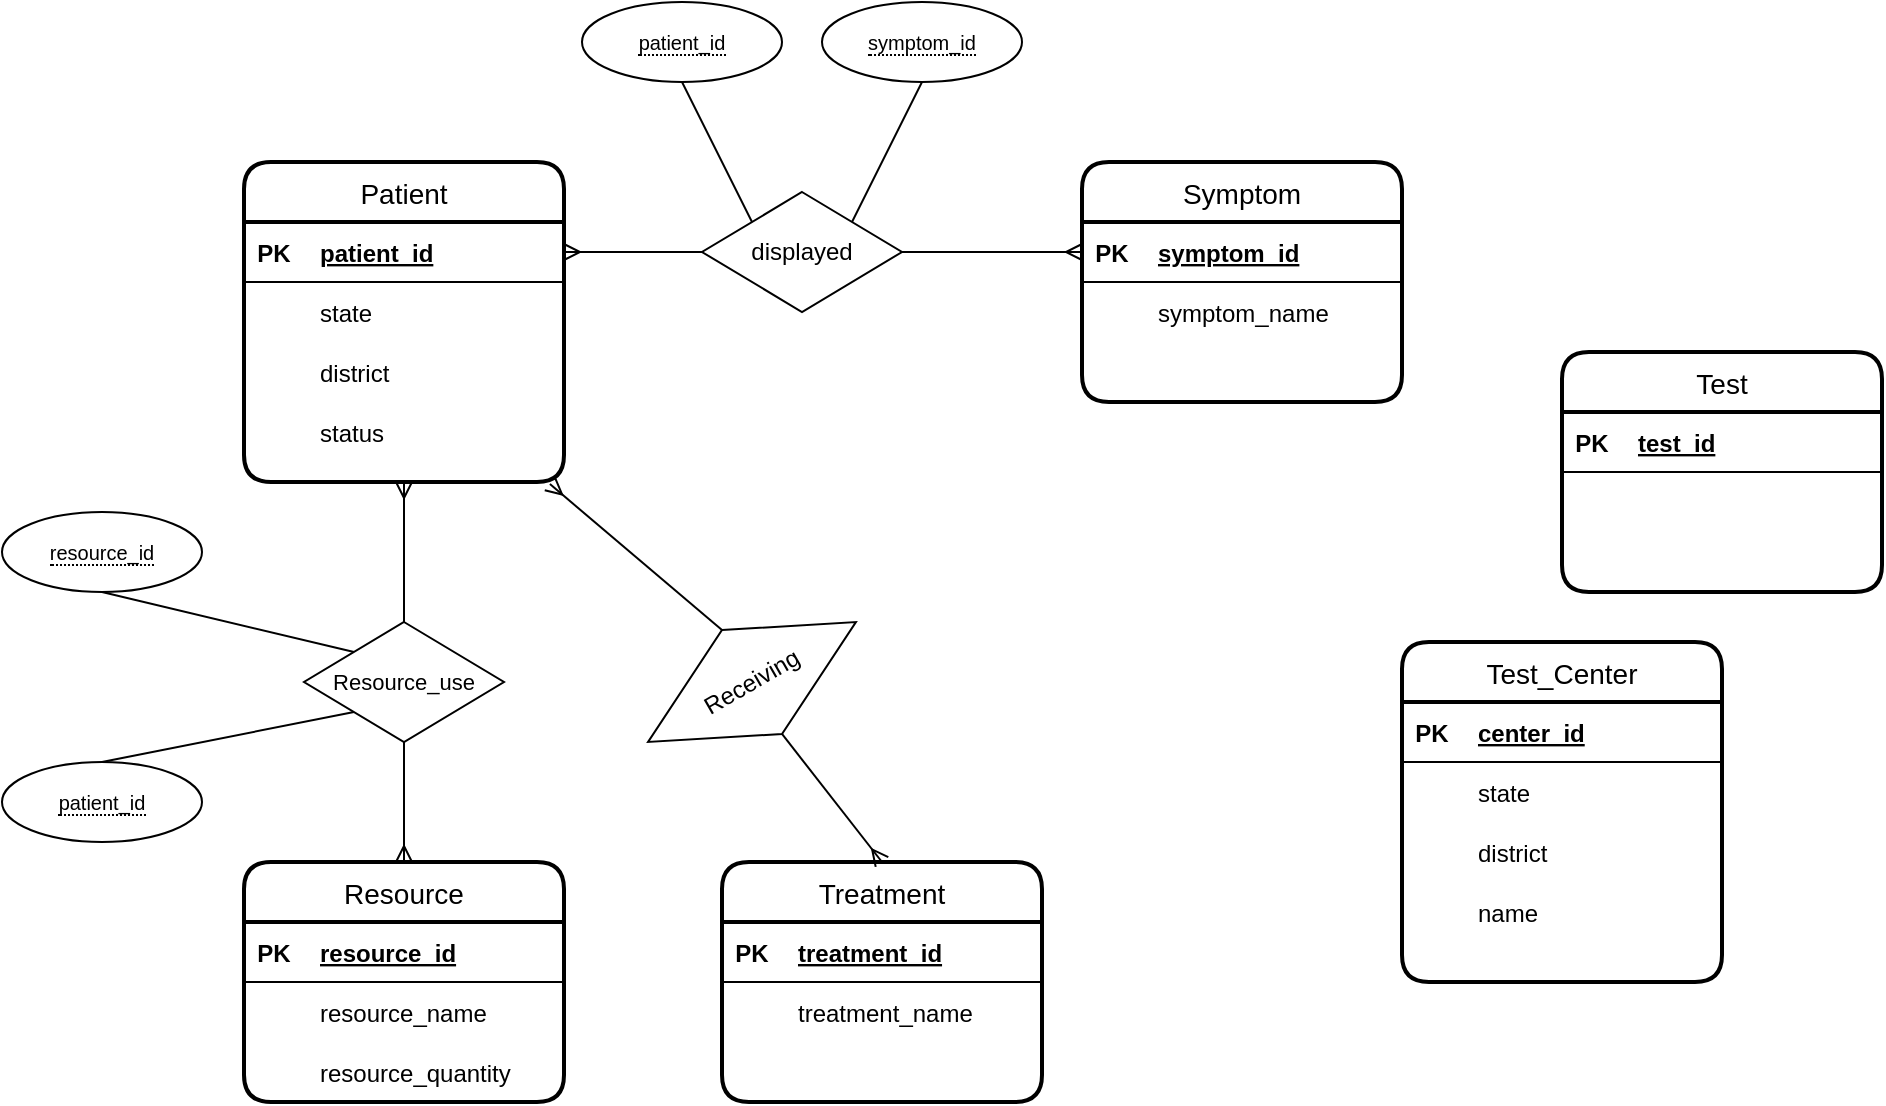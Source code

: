 <mxfile version="20.5.1" type="github">
  <diagram name="Page-1" id="e56a1550-8fbb-45ad-956c-1786394a9013">
    <mxGraphModel dx="1348" dy="793" grid="1" gridSize="10" guides="1" tooltips="1" connect="1" arrows="1" fold="1" page="1" pageScale="1" pageWidth="1100" pageHeight="850" background="none" math="0" shadow="0">
      <root>
        <mxCell id="0" />
        <mxCell id="1" parent="0" />
        <mxCell id="FpNZG0VmVVz_sjIysyUu-1" value="Patient" style="swimlane;childLayout=stackLayout;horizontal=1;startSize=30;horizontalStack=0;rounded=1;fontSize=14;fontStyle=0;strokeWidth=2;resizeParent=0;resizeLast=1;shadow=0;dashed=0;align=center;" vertex="1" parent="1">
          <mxGeometry x="171" y="230" width="160" height="160" as="geometry" />
        </mxCell>
        <mxCell id="FpNZG0VmVVz_sjIysyUu-4" value="" style="shape=table;startSize=0;container=1;collapsible=1;childLayout=tableLayout;fixedRows=1;rowLines=0;fontStyle=0;align=center;resizeLast=1;strokeColor=none;fillColor=none;collapsible=0;" vertex="1" parent="FpNZG0VmVVz_sjIysyUu-1">
          <mxGeometry y="30" width="160" height="130" as="geometry" />
        </mxCell>
        <mxCell id="FpNZG0VmVVz_sjIysyUu-5" value="" style="shape=tableRow;horizontal=0;startSize=0;swimlaneHead=0;swimlaneBody=0;fillColor=none;collapsible=0;dropTarget=0;points=[[0,0.5],[1,0.5]];portConstraint=eastwest;top=0;left=0;right=0;bottom=1;" vertex="1" parent="FpNZG0VmVVz_sjIysyUu-4">
          <mxGeometry width="160" height="30" as="geometry" />
        </mxCell>
        <mxCell id="FpNZG0VmVVz_sjIysyUu-6" value="PK" style="shape=partialRectangle;connectable=0;fillColor=none;top=0;left=0;bottom=0;right=0;fontStyle=1;overflow=hidden;" vertex="1" parent="FpNZG0VmVVz_sjIysyUu-5">
          <mxGeometry width="30" height="30" as="geometry">
            <mxRectangle width="30" height="30" as="alternateBounds" />
          </mxGeometry>
        </mxCell>
        <mxCell id="FpNZG0VmVVz_sjIysyUu-7" value="patient_id" style="shape=partialRectangle;connectable=0;fillColor=none;top=0;left=0;bottom=0;right=0;align=left;spacingLeft=6;fontStyle=5;overflow=hidden;" vertex="1" parent="FpNZG0VmVVz_sjIysyUu-5">
          <mxGeometry x="30" width="130" height="30" as="geometry">
            <mxRectangle width="130" height="30" as="alternateBounds" />
          </mxGeometry>
        </mxCell>
        <mxCell id="FpNZG0VmVVz_sjIysyUu-8" value="" style="shape=table;startSize=0;container=1;collapsible=1;childLayout=tableLayout;fixedRows=1;rowLines=0;fontStyle=0;align=center;resizeLast=1;strokeColor=none;fillColor=none;collapsible=0;" vertex="1" parent="1">
          <mxGeometry x="171" y="290" width="180" height="30" as="geometry" />
        </mxCell>
        <mxCell id="FpNZG0VmVVz_sjIysyUu-9" value="" style="shape=tableRow;horizontal=0;startSize=0;swimlaneHead=0;swimlaneBody=0;fillColor=none;collapsible=0;dropTarget=0;points=[[0,0.5],[1,0.5]];portConstraint=eastwest;top=0;left=0;right=0;bottom=0;" vertex="1" parent="FpNZG0VmVVz_sjIysyUu-8">
          <mxGeometry width="180" height="30" as="geometry" />
        </mxCell>
        <mxCell id="FpNZG0VmVVz_sjIysyUu-10" value="" style="shape=partialRectangle;connectable=0;fillColor=none;top=0;left=0;bottom=0;right=0;editable=1;overflow=hidden;" vertex="1" parent="FpNZG0VmVVz_sjIysyUu-9">
          <mxGeometry width="30" height="30" as="geometry">
            <mxRectangle width="30" height="30" as="alternateBounds" />
          </mxGeometry>
        </mxCell>
        <mxCell id="FpNZG0VmVVz_sjIysyUu-11" value="state" style="shape=partialRectangle;connectable=0;fillColor=none;top=0;left=0;bottom=0;right=0;align=left;spacingLeft=6;overflow=hidden;" vertex="1" parent="FpNZG0VmVVz_sjIysyUu-9">
          <mxGeometry x="30" width="150" height="30" as="geometry">
            <mxRectangle width="150" height="30" as="alternateBounds" />
          </mxGeometry>
        </mxCell>
        <mxCell id="FpNZG0VmVVz_sjIysyUu-12" value="" style="shape=table;startSize=0;container=1;collapsible=1;childLayout=tableLayout;fixedRows=1;rowLines=0;fontStyle=0;align=center;resizeLast=1;strokeColor=none;fillColor=none;collapsible=0;" vertex="1" parent="1">
          <mxGeometry x="171" y="320" width="180" height="60" as="geometry" />
        </mxCell>
        <mxCell id="FpNZG0VmVVz_sjIysyUu-13" value="" style="shape=tableRow;horizontal=0;startSize=0;swimlaneHead=0;swimlaneBody=0;fillColor=none;collapsible=0;dropTarget=0;points=[[0,0.5],[1,0.5]];portConstraint=eastwest;top=0;left=0;right=0;bottom=0;" vertex="1" parent="FpNZG0VmVVz_sjIysyUu-12">
          <mxGeometry width="180" height="30" as="geometry" />
        </mxCell>
        <mxCell id="FpNZG0VmVVz_sjIysyUu-14" value="" style="shape=partialRectangle;connectable=0;fillColor=none;top=0;left=0;bottom=0;right=0;editable=1;overflow=hidden;" vertex="1" parent="FpNZG0VmVVz_sjIysyUu-13">
          <mxGeometry width="30" height="30" as="geometry">
            <mxRectangle width="30" height="30" as="alternateBounds" />
          </mxGeometry>
        </mxCell>
        <mxCell id="FpNZG0VmVVz_sjIysyUu-15" value="district" style="shape=partialRectangle;connectable=0;fillColor=none;top=0;left=0;bottom=0;right=0;align=left;spacingLeft=6;overflow=hidden;" vertex="1" parent="FpNZG0VmVVz_sjIysyUu-13">
          <mxGeometry x="30" width="150" height="30" as="geometry">
            <mxRectangle width="150" height="30" as="alternateBounds" />
          </mxGeometry>
        </mxCell>
        <mxCell id="FpNZG0VmVVz_sjIysyUu-17" value="" style="shape=tableRow;horizontal=0;startSize=0;swimlaneHead=0;swimlaneBody=0;fillColor=none;collapsible=0;dropTarget=0;points=[[0,0.5],[1,0.5]];portConstraint=eastwest;top=0;left=0;right=0;bottom=0;" vertex="1" parent="FpNZG0VmVVz_sjIysyUu-12">
          <mxGeometry y="30" width="180" height="30" as="geometry" />
        </mxCell>
        <mxCell id="FpNZG0VmVVz_sjIysyUu-18" value="" style="shape=partialRectangle;connectable=0;fillColor=none;top=0;left=0;bottom=0;right=0;editable=1;overflow=hidden;" vertex="1" parent="FpNZG0VmVVz_sjIysyUu-17">
          <mxGeometry width="30" height="30" as="geometry">
            <mxRectangle width="30" height="30" as="alternateBounds" />
          </mxGeometry>
        </mxCell>
        <mxCell id="FpNZG0VmVVz_sjIysyUu-19" value="status" style="shape=partialRectangle;connectable=0;fillColor=none;top=0;left=0;bottom=0;right=0;align=left;spacingLeft=6;overflow=hidden;" vertex="1" parent="FpNZG0VmVVz_sjIysyUu-17">
          <mxGeometry x="30" width="150" height="30" as="geometry">
            <mxRectangle width="150" height="30" as="alternateBounds" />
          </mxGeometry>
        </mxCell>
        <mxCell id="FpNZG0VmVVz_sjIysyUu-20" value="Symptom" style="swimlane;childLayout=stackLayout;horizontal=1;startSize=30;horizontalStack=0;rounded=1;fontSize=14;fontStyle=0;strokeWidth=2;resizeParent=0;resizeLast=1;shadow=0;dashed=0;align=center;" vertex="1" parent="1">
          <mxGeometry x="590" y="230" width="160" height="120" as="geometry" />
        </mxCell>
        <mxCell id="FpNZG0VmVVz_sjIysyUu-22" value="" style="shape=table;startSize=0;container=1;collapsible=1;childLayout=tableLayout;fixedRows=1;rowLines=0;fontStyle=0;align=center;resizeLast=1;strokeColor=none;fillColor=none;collapsible=0;" vertex="1" parent="FpNZG0VmVVz_sjIysyUu-20">
          <mxGeometry y="30" width="160" height="90" as="geometry" />
        </mxCell>
        <mxCell id="FpNZG0VmVVz_sjIysyUu-23" value="" style="shape=tableRow;horizontal=0;startSize=0;swimlaneHead=0;swimlaneBody=0;fillColor=none;collapsible=0;dropTarget=0;points=[[0,0.5],[1,0.5]];portConstraint=eastwest;top=0;left=0;right=0;bottom=1;" vertex="1" parent="FpNZG0VmVVz_sjIysyUu-22">
          <mxGeometry width="160" height="30" as="geometry" />
        </mxCell>
        <mxCell id="FpNZG0VmVVz_sjIysyUu-24" value="PK" style="shape=partialRectangle;connectable=0;fillColor=none;top=0;left=0;bottom=0;right=0;fontStyle=1;overflow=hidden;" vertex="1" parent="FpNZG0VmVVz_sjIysyUu-23">
          <mxGeometry width="30" height="30" as="geometry">
            <mxRectangle width="30" height="30" as="alternateBounds" />
          </mxGeometry>
        </mxCell>
        <mxCell id="FpNZG0VmVVz_sjIysyUu-25" value="symptom_id" style="shape=partialRectangle;connectable=0;fillColor=none;top=0;left=0;bottom=0;right=0;align=left;spacingLeft=6;fontStyle=5;overflow=hidden;" vertex="1" parent="FpNZG0VmVVz_sjIysyUu-23">
          <mxGeometry x="30" width="130" height="30" as="geometry">
            <mxRectangle width="130" height="30" as="alternateBounds" />
          </mxGeometry>
        </mxCell>
        <mxCell id="FpNZG0VmVVz_sjIysyUu-29" value="" style="shape=tableRow;horizontal=0;startSize=0;swimlaneHead=0;swimlaneBody=0;fillColor=none;collapsible=0;dropTarget=0;points=[[0,0.5],[1,0.5]];portConstraint=eastwest;top=0;left=0;right=0;bottom=0;" vertex="1" parent="FpNZG0VmVVz_sjIysyUu-22">
          <mxGeometry y="30" width="160" height="30" as="geometry" />
        </mxCell>
        <mxCell id="FpNZG0VmVVz_sjIysyUu-30" value="" style="shape=partialRectangle;connectable=0;fillColor=none;top=0;left=0;bottom=0;right=0;editable=1;overflow=hidden;" vertex="1" parent="FpNZG0VmVVz_sjIysyUu-29">
          <mxGeometry width="30" height="30" as="geometry">
            <mxRectangle width="30" height="30" as="alternateBounds" />
          </mxGeometry>
        </mxCell>
        <mxCell id="FpNZG0VmVVz_sjIysyUu-31" value="symptom_name" style="shape=partialRectangle;connectable=0;fillColor=none;top=0;left=0;bottom=0;right=0;align=left;spacingLeft=6;overflow=hidden;" vertex="1" parent="FpNZG0VmVVz_sjIysyUu-29">
          <mxGeometry x="30" width="130" height="30" as="geometry">
            <mxRectangle width="130" height="30" as="alternateBounds" />
          </mxGeometry>
        </mxCell>
        <mxCell id="FpNZG0VmVVz_sjIysyUu-41" value="" style="shape=table;startSize=0;container=1;collapsible=1;childLayout=tableLayout;fixedRows=1;rowLines=0;fontStyle=0;align=center;resizeLast=1;strokeColor=none;fillColor=none;collapsible=0;" vertex="1" parent="FpNZG0VmVVz_sjIysyUu-20">
          <mxGeometry y="120" width="160" as="geometry" />
        </mxCell>
        <mxCell id="FpNZG0VmVVz_sjIysyUu-42" value="" style="shape=tableRow;horizontal=0;startSize=0;swimlaneHead=0;swimlaneBody=0;fillColor=none;collapsible=0;dropTarget=0;points=[[0,0.5],[1,0.5]];portConstraint=eastwest;top=0;left=0;right=0;bottom=1;" vertex="1" visible="0" parent="FpNZG0VmVVz_sjIysyUu-41">
          <mxGeometry width="160" height="30" as="geometry" />
        </mxCell>
        <mxCell id="FpNZG0VmVVz_sjIysyUu-43" value="PK" style="shape=partialRectangle;connectable=0;fillColor=none;top=0;left=0;bottom=0;right=0;fontStyle=1;overflow=hidden;" vertex="1" parent="FpNZG0VmVVz_sjIysyUu-42">
          <mxGeometry width="30" height="30" as="geometry">
            <mxRectangle width="30" height="30" as="alternateBounds" />
          </mxGeometry>
        </mxCell>
        <mxCell id="FpNZG0VmVVz_sjIysyUu-44" value="symptom_id" style="shape=partialRectangle;connectable=0;fillColor=none;top=0;left=0;bottom=0;right=0;align=left;spacingLeft=6;fontStyle=5;overflow=hidden;" vertex="1" parent="FpNZG0VmVVz_sjIysyUu-42">
          <mxGeometry x="30" width="130" height="30" as="geometry">
            <mxRectangle width="130" height="30" as="alternateBounds" />
          </mxGeometry>
        </mxCell>
        <mxCell id="FpNZG0VmVVz_sjIysyUu-45" value="" style="shape=tableRow;horizontal=0;startSize=0;swimlaneHead=0;swimlaneBody=0;fillColor=none;collapsible=0;dropTarget=0;points=[[0,0.5],[1,0.5]];portConstraint=eastwest;top=0;left=0;right=0;bottom=0;" vertex="1" visible="0" parent="FpNZG0VmVVz_sjIysyUu-41">
          <mxGeometry y="30" width="160" height="30" as="geometry" />
        </mxCell>
        <mxCell id="FpNZG0VmVVz_sjIysyUu-46" value="" style="shape=partialRectangle;connectable=0;fillColor=none;top=0;left=0;bottom=0;right=0;editable=1;overflow=hidden;" vertex="1" parent="FpNZG0VmVVz_sjIysyUu-45">
          <mxGeometry width="30" height="30" as="geometry">
            <mxRectangle width="30" height="30" as="alternateBounds" />
          </mxGeometry>
        </mxCell>
        <mxCell id="FpNZG0VmVVz_sjIysyUu-47" value="symptom_name" style="shape=partialRectangle;connectable=0;fillColor=none;top=0;left=0;bottom=0;right=0;align=left;spacingLeft=6;overflow=hidden;" vertex="1" parent="FpNZG0VmVVz_sjIysyUu-45">
          <mxGeometry x="30" width="130" height="30" as="geometry">
            <mxRectangle width="130" height="30" as="alternateBounds" />
          </mxGeometry>
        </mxCell>
        <mxCell id="FpNZG0VmVVz_sjIysyUu-48" value="" style="shape=table;startSize=0;container=1;collapsible=1;childLayout=tableLayout;fixedRows=1;rowLines=0;fontStyle=0;align=center;resizeLast=1;strokeColor=none;fillColor=none;collapsible=0;" vertex="1" parent="FpNZG0VmVVz_sjIysyUu-20">
          <mxGeometry y="120" width="160" as="geometry" />
        </mxCell>
        <mxCell id="FpNZG0VmVVz_sjIysyUu-49" value="" style="shape=tableRow;horizontal=0;startSize=0;swimlaneHead=0;swimlaneBody=0;fillColor=none;collapsible=0;dropTarget=0;points=[[0,0.5],[1,0.5]];portConstraint=eastwest;top=0;left=0;right=0;bottom=1;" vertex="1" visible="0" parent="FpNZG0VmVVz_sjIysyUu-48">
          <mxGeometry width="160" height="30" as="geometry" />
        </mxCell>
        <mxCell id="FpNZG0VmVVz_sjIysyUu-50" value="PK" style="shape=partialRectangle;connectable=0;fillColor=none;top=0;left=0;bottom=0;right=0;fontStyle=1;overflow=hidden;" vertex="1" parent="FpNZG0VmVVz_sjIysyUu-49">
          <mxGeometry width="30" height="30" as="geometry">
            <mxRectangle width="30" height="30" as="alternateBounds" />
          </mxGeometry>
        </mxCell>
        <mxCell id="FpNZG0VmVVz_sjIysyUu-51" value="symptom_id" style="shape=partialRectangle;connectable=0;fillColor=none;top=0;left=0;bottom=0;right=0;align=left;spacingLeft=6;fontStyle=5;overflow=hidden;" vertex="1" parent="FpNZG0VmVVz_sjIysyUu-49">
          <mxGeometry x="30" width="130" height="30" as="geometry">
            <mxRectangle width="130" height="30" as="alternateBounds" />
          </mxGeometry>
        </mxCell>
        <mxCell id="FpNZG0VmVVz_sjIysyUu-52" value="" style="shape=tableRow;horizontal=0;startSize=0;swimlaneHead=0;swimlaneBody=0;fillColor=none;collapsible=0;dropTarget=0;points=[[0,0.5],[1,0.5]];portConstraint=eastwest;top=0;left=0;right=0;bottom=0;" vertex="1" visible="0" parent="FpNZG0VmVVz_sjIysyUu-48">
          <mxGeometry y="30" width="160" height="30" as="geometry" />
        </mxCell>
        <mxCell id="FpNZG0VmVVz_sjIysyUu-53" value="" style="shape=partialRectangle;connectable=0;fillColor=none;top=0;left=0;bottom=0;right=0;editable=1;overflow=hidden;" vertex="1" parent="FpNZG0VmVVz_sjIysyUu-52">
          <mxGeometry width="30" height="30" as="geometry">
            <mxRectangle width="30" height="30" as="alternateBounds" />
          </mxGeometry>
        </mxCell>
        <mxCell id="FpNZG0VmVVz_sjIysyUu-54" value="symptom_name" style="shape=partialRectangle;connectable=0;fillColor=none;top=0;left=0;bottom=0;right=0;align=left;spacingLeft=6;overflow=hidden;" vertex="1" parent="FpNZG0VmVVz_sjIysyUu-52">
          <mxGeometry x="30" width="130" height="30" as="geometry">
            <mxRectangle width="130" height="30" as="alternateBounds" />
          </mxGeometry>
        </mxCell>
        <mxCell id="FpNZG0VmVVz_sjIysyUu-32" value="displayed" style="shape=rhombus;perimeter=rhombusPerimeter;whiteSpace=wrap;html=1;align=center;shadow=0;sketch=0;" vertex="1" parent="1">
          <mxGeometry x="400" y="245" width="100" height="60" as="geometry" />
        </mxCell>
        <mxCell id="FpNZG0VmVVz_sjIysyUu-35" value="" style="edgeStyle=entityRelationEdgeStyle;fontSize=12;html=1;endArrow=ERmany;rounded=0;exitX=1;exitY=0.5;exitDx=0;exitDy=0;entryX=0;entryY=0.5;entryDx=0;entryDy=0;" edge="1" parent="1" source="FpNZG0VmVVz_sjIysyUu-32" target="FpNZG0VmVVz_sjIysyUu-23">
          <mxGeometry width="100" height="100" relative="1" as="geometry">
            <mxPoint x="470" y="440" as="sourcePoint" />
            <mxPoint x="570" y="340" as="targetPoint" />
          </mxGeometry>
        </mxCell>
        <mxCell id="FpNZG0VmVVz_sjIysyUu-36" value="" style="edgeStyle=entityRelationEdgeStyle;fontSize=12;html=1;endArrow=ERmany;rounded=0;exitX=0;exitY=0.5;exitDx=0;exitDy=0;entryX=1;entryY=0.5;entryDx=0;entryDy=0;" edge="1" parent="1" source="FpNZG0VmVVz_sjIysyUu-32" target="FpNZG0VmVVz_sjIysyUu-5">
          <mxGeometry width="100" height="100" relative="1" as="geometry">
            <mxPoint x="480" y="450" as="sourcePoint" />
            <mxPoint x="580" y="350" as="targetPoint" />
          </mxGeometry>
        </mxCell>
        <mxCell id="FpNZG0VmVVz_sjIysyUu-37" value="&lt;span style=&quot;border-bottom: 1px dotted&quot;&gt;symptom_id&lt;/span&gt;" style="ellipse;whiteSpace=wrap;html=1;align=center;fontSize=10;" vertex="1" parent="1">
          <mxGeometry x="460" y="150" width="100" height="40" as="geometry" />
        </mxCell>
        <mxCell id="FpNZG0VmVVz_sjIysyUu-38" value="&lt;span style=&quot;border-bottom: 1px dotted&quot;&gt;patient_id&lt;/span&gt;" style="ellipse;whiteSpace=wrap;html=1;align=center;fontSize=10;" vertex="1" parent="1">
          <mxGeometry x="340" y="150" width="100" height="40" as="geometry" />
        </mxCell>
        <mxCell id="FpNZG0VmVVz_sjIysyUu-39" value="" style="endArrow=none;html=1;rounded=0;fontSize=10;exitX=0.5;exitY=1;exitDx=0;exitDy=0;entryX=0;entryY=0;entryDx=0;entryDy=0;" edge="1" parent="1" source="FpNZG0VmVVz_sjIysyUu-38" target="FpNZG0VmVVz_sjIysyUu-32">
          <mxGeometry relative="1" as="geometry">
            <mxPoint x="510" y="430" as="sourcePoint" />
            <mxPoint x="670" y="430" as="targetPoint" />
          </mxGeometry>
        </mxCell>
        <mxCell id="FpNZG0VmVVz_sjIysyUu-40" value="" style="endArrow=none;html=1;rounded=0;fontSize=10;exitX=0.5;exitY=1;exitDx=0;exitDy=0;entryX=1;entryY=0;entryDx=0;entryDy=0;" edge="1" parent="1" source="FpNZG0VmVVz_sjIysyUu-37" target="FpNZG0VmVVz_sjIysyUu-32">
          <mxGeometry relative="1" as="geometry">
            <mxPoint x="510" y="430" as="sourcePoint" />
            <mxPoint x="670" y="430" as="targetPoint" />
          </mxGeometry>
        </mxCell>
        <mxCell id="FpNZG0VmVVz_sjIysyUu-86" value="Resource" style="swimlane;childLayout=stackLayout;horizontal=1;startSize=30;horizontalStack=0;rounded=1;fontSize=14;fontStyle=0;strokeWidth=2;resizeParent=0;resizeLast=1;shadow=0;dashed=0;align=center;" vertex="1" parent="1">
          <mxGeometry x="171" y="580" width="160" height="120" as="geometry" />
        </mxCell>
        <mxCell id="FpNZG0VmVVz_sjIysyUu-87" value="" style="shape=table;startSize=0;container=1;collapsible=1;childLayout=tableLayout;fixedRows=1;rowLines=0;fontStyle=0;align=center;resizeLast=1;strokeColor=none;fillColor=none;collapsible=0;" vertex="1" parent="FpNZG0VmVVz_sjIysyUu-86">
          <mxGeometry y="30" width="160" height="90" as="geometry" />
        </mxCell>
        <mxCell id="FpNZG0VmVVz_sjIysyUu-88" value="" style="shape=tableRow;horizontal=0;startSize=0;swimlaneHead=0;swimlaneBody=0;fillColor=none;collapsible=0;dropTarget=0;points=[[0,0.5],[1,0.5]];portConstraint=eastwest;top=0;left=0;right=0;bottom=1;" vertex="1" parent="FpNZG0VmVVz_sjIysyUu-87">
          <mxGeometry width="160" height="30" as="geometry" />
        </mxCell>
        <mxCell id="FpNZG0VmVVz_sjIysyUu-89" value="PK" style="shape=partialRectangle;connectable=0;fillColor=none;top=0;left=0;bottom=0;right=0;fontStyle=1;overflow=hidden;" vertex="1" parent="FpNZG0VmVVz_sjIysyUu-88">
          <mxGeometry width="30" height="30" as="geometry">
            <mxRectangle width="30" height="30" as="alternateBounds" />
          </mxGeometry>
        </mxCell>
        <mxCell id="FpNZG0VmVVz_sjIysyUu-90" value="resource_id" style="shape=partialRectangle;connectable=0;fillColor=none;top=0;left=0;bottom=0;right=0;align=left;spacingLeft=6;fontStyle=5;overflow=hidden;" vertex="1" parent="FpNZG0VmVVz_sjIysyUu-88">
          <mxGeometry x="30" width="130" height="30" as="geometry">
            <mxRectangle width="130" height="30" as="alternateBounds" />
          </mxGeometry>
        </mxCell>
        <mxCell id="FpNZG0VmVVz_sjIysyUu-91" value="" style="shape=tableRow;horizontal=0;startSize=0;swimlaneHead=0;swimlaneBody=0;fillColor=none;collapsible=0;dropTarget=0;points=[[0,0.5],[1,0.5]];portConstraint=eastwest;top=0;left=0;right=0;bottom=0;" vertex="1" parent="FpNZG0VmVVz_sjIysyUu-87">
          <mxGeometry y="30" width="160" height="30" as="geometry" />
        </mxCell>
        <mxCell id="FpNZG0VmVVz_sjIysyUu-92" value="" style="shape=partialRectangle;connectable=0;fillColor=none;top=0;left=0;bottom=0;right=0;editable=1;overflow=hidden;" vertex="1" parent="FpNZG0VmVVz_sjIysyUu-91">
          <mxGeometry width="30" height="30" as="geometry">
            <mxRectangle width="30" height="30" as="alternateBounds" />
          </mxGeometry>
        </mxCell>
        <mxCell id="FpNZG0VmVVz_sjIysyUu-93" value="resource_name" style="shape=partialRectangle;connectable=0;fillColor=none;top=0;left=0;bottom=0;right=0;align=left;spacingLeft=6;overflow=hidden;" vertex="1" parent="FpNZG0VmVVz_sjIysyUu-91">
          <mxGeometry x="30" width="130" height="30" as="geometry">
            <mxRectangle width="130" height="30" as="alternateBounds" />
          </mxGeometry>
        </mxCell>
        <mxCell id="FpNZG0VmVVz_sjIysyUu-116" value="" style="shape=tableRow;horizontal=0;startSize=0;swimlaneHead=0;swimlaneBody=0;fillColor=none;collapsible=0;dropTarget=0;points=[[0,0.5],[1,0.5]];portConstraint=eastwest;top=0;left=0;right=0;bottom=0;rounded=1;shadow=0;sketch=0;fontSize=10;" vertex="1" parent="FpNZG0VmVVz_sjIysyUu-87">
          <mxGeometry y="60" width="160" height="30" as="geometry" />
        </mxCell>
        <mxCell id="FpNZG0VmVVz_sjIysyUu-117" value="" style="shape=partialRectangle;connectable=0;fillColor=none;top=0;left=0;bottom=0;right=0;editable=1;overflow=hidden;rounded=1;shadow=0;sketch=0;fontSize=10;" vertex="1" parent="FpNZG0VmVVz_sjIysyUu-116">
          <mxGeometry width="30" height="30" as="geometry">
            <mxRectangle width="30" height="30" as="alternateBounds" />
          </mxGeometry>
        </mxCell>
        <mxCell id="FpNZG0VmVVz_sjIysyUu-118" value="resource_quantity" style="shape=partialRectangle;connectable=0;fillColor=none;top=0;left=0;bottom=0;right=0;align=left;spacingLeft=6;overflow=hidden;rounded=1;shadow=0;sketch=0;fontSize=12;" vertex="1" parent="FpNZG0VmVVz_sjIysyUu-116">
          <mxGeometry x="30" width="130" height="30" as="geometry">
            <mxRectangle width="130" height="30" as="alternateBounds" />
          </mxGeometry>
        </mxCell>
        <mxCell id="FpNZG0VmVVz_sjIysyUu-94" value="" style="shape=table;startSize=0;container=1;collapsible=1;childLayout=tableLayout;fixedRows=1;rowLines=0;fontStyle=0;align=center;resizeLast=1;strokeColor=none;fillColor=none;collapsible=0;" vertex="1" parent="FpNZG0VmVVz_sjIysyUu-86">
          <mxGeometry y="120" width="160" as="geometry" />
        </mxCell>
        <mxCell id="FpNZG0VmVVz_sjIysyUu-95" value="" style="shape=tableRow;horizontal=0;startSize=0;swimlaneHead=0;swimlaneBody=0;fillColor=none;collapsible=0;dropTarget=0;points=[[0,0.5],[1,0.5]];portConstraint=eastwest;top=0;left=0;right=0;bottom=1;" vertex="1" visible="0" parent="FpNZG0VmVVz_sjIysyUu-94">
          <mxGeometry width="160" height="30" as="geometry" />
        </mxCell>
        <mxCell id="FpNZG0VmVVz_sjIysyUu-96" value="PK" style="shape=partialRectangle;connectable=0;fillColor=none;top=0;left=0;bottom=0;right=0;fontStyle=1;overflow=hidden;" vertex="1" parent="FpNZG0VmVVz_sjIysyUu-95">
          <mxGeometry width="30" height="30" as="geometry">
            <mxRectangle width="30" height="30" as="alternateBounds" />
          </mxGeometry>
        </mxCell>
        <mxCell id="FpNZG0VmVVz_sjIysyUu-97" value="symptom_id" style="shape=partialRectangle;connectable=0;fillColor=none;top=0;left=0;bottom=0;right=0;align=left;spacingLeft=6;fontStyle=5;overflow=hidden;" vertex="1" parent="FpNZG0VmVVz_sjIysyUu-95">
          <mxGeometry x="30" width="130" height="30" as="geometry">
            <mxRectangle width="130" height="30" as="alternateBounds" />
          </mxGeometry>
        </mxCell>
        <mxCell id="FpNZG0VmVVz_sjIysyUu-98" value="" style="shape=tableRow;horizontal=0;startSize=0;swimlaneHead=0;swimlaneBody=0;fillColor=none;collapsible=0;dropTarget=0;points=[[0,0.5],[1,0.5]];portConstraint=eastwest;top=0;left=0;right=0;bottom=0;" vertex="1" visible="0" parent="FpNZG0VmVVz_sjIysyUu-94">
          <mxGeometry y="30" width="160" height="30" as="geometry" />
        </mxCell>
        <mxCell id="FpNZG0VmVVz_sjIysyUu-99" value="" style="shape=partialRectangle;connectable=0;fillColor=none;top=0;left=0;bottom=0;right=0;editable=1;overflow=hidden;" vertex="1" parent="FpNZG0VmVVz_sjIysyUu-98">
          <mxGeometry width="30" height="30" as="geometry">
            <mxRectangle width="30" height="30" as="alternateBounds" />
          </mxGeometry>
        </mxCell>
        <mxCell id="FpNZG0VmVVz_sjIysyUu-100" value="symptom_name" style="shape=partialRectangle;connectable=0;fillColor=none;top=0;left=0;bottom=0;right=0;align=left;spacingLeft=6;overflow=hidden;" vertex="1" parent="FpNZG0VmVVz_sjIysyUu-98">
          <mxGeometry x="30" width="130" height="30" as="geometry">
            <mxRectangle width="130" height="30" as="alternateBounds" />
          </mxGeometry>
        </mxCell>
        <mxCell id="FpNZG0VmVVz_sjIysyUu-101" value="" style="shape=table;startSize=0;container=1;collapsible=1;childLayout=tableLayout;fixedRows=1;rowLines=0;fontStyle=0;align=center;resizeLast=1;strokeColor=none;fillColor=none;collapsible=0;" vertex="1" parent="FpNZG0VmVVz_sjIysyUu-86">
          <mxGeometry y="120" width="160" as="geometry" />
        </mxCell>
        <mxCell id="FpNZG0VmVVz_sjIysyUu-102" value="" style="shape=tableRow;horizontal=0;startSize=0;swimlaneHead=0;swimlaneBody=0;fillColor=none;collapsible=0;dropTarget=0;points=[[0,0.5],[1,0.5]];portConstraint=eastwest;top=0;left=0;right=0;bottom=1;" vertex="1" visible="0" parent="FpNZG0VmVVz_sjIysyUu-101">
          <mxGeometry width="160" height="30" as="geometry" />
        </mxCell>
        <mxCell id="FpNZG0VmVVz_sjIysyUu-103" value="PK" style="shape=partialRectangle;connectable=0;fillColor=none;top=0;left=0;bottom=0;right=0;fontStyle=1;overflow=hidden;" vertex="1" parent="FpNZG0VmVVz_sjIysyUu-102">
          <mxGeometry width="30" height="30" as="geometry">
            <mxRectangle width="30" height="30" as="alternateBounds" />
          </mxGeometry>
        </mxCell>
        <mxCell id="FpNZG0VmVVz_sjIysyUu-104" value="symptom_id" style="shape=partialRectangle;connectable=0;fillColor=none;top=0;left=0;bottom=0;right=0;align=left;spacingLeft=6;fontStyle=5;overflow=hidden;" vertex="1" parent="FpNZG0VmVVz_sjIysyUu-102">
          <mxGeometry x="30" width="130" height="30" as="geometry">
            <mxRectangle width="130" height="30" as="alternateBounds" />
          </mxGeometry>
        </mxCell>
        <mxCell id="FpNZG0VmVVz_sjIysyUu-105" value="" style="shape=tableRow;horizontal=0;startSize=0;swimlaneHead=0;swimlaneBody=0;fillColor=none;collapsible=0;dropTarget=0;points=[[0,0.5],[1,0.5]];portConstraint=eastwest;top=0;left=0;right=0;bottom=0;" vertex="1" visible="0" parent="FpNZG0VmVVz_sjIysyUu-101">
          <mxGeometry y="30" width="160" height="30" as="geometry" />
        </mxCell>
        <mxCell id="FpNZG0VmVVz_sjIysyUu-106" value="" style="shape=partialRectangle;connectable=0;fillColor=none;top=0;left=0;bottom=0;right=0;editable=1;overflow=hidden;" vertex="1" parent="FpNZG0VmVVz_sjIysyUu-105">
          <mxGeometry width="30" height="30" as="geometry">
            <mxRectangle width="30" height="30" as="alternateBounds" />
          </mxGeometry>
        </mxCell>
        <mxCell id="FpNZG0VmVVz_sjIysyUu-107" value="symptom_name" style="shape=partialRectangle;connectable=0;fillColor=none;top=0;left=0;bottom=0;right=0;align=left;spacingLeft=6;overflow=hidden;" vertex="1" parent="FpNZG0VmVVz_sjIysyUu-105">
          <mxGeometry x="30" width="130" height="30" as="geometry">
            <mxRectangle width="130" height="30" as="alternateBounds" />
          </mxGeometry>
        </mxCell>
        <mxCell id="FpNZG0VmVVz_sjIysyUu-124" value="&lt;font style=&quot;font-size: 11px;&quot;&gt;Resource_use&lt;/font&gt;" style="shape=rhombus;perimeter=rhombusPerimeter;whiteSpace=wrap;html=1;align=center;shadow=0;sketch=0;rotation=0;" vertex="1" parent="1">
          <mxGeometry x="201" y="460" width="100" height="60" as="geometry" />
        </mxCell>
        <mxCell id="FpNZG0VmVVz_sjIysyUu-125" value="&lt;span style=&quot;border-bottom: 1px dotted&quot;&gt;resource_id&lt;/span&gt;" style="ellipse;whiteSpace=wrap;html=1;align=center;fontSize=10;" vertex="1" parent="1">
          <mxGeometry x="50" y="405" width="100" height="40" as="geometry" />
        </mxCell>
        <mxCell id="FpNZG0VmVVz_sjIysyUu-126" value="&lt;span style=&quot;border-bottom: 1px dotted&quot;&gt;patient_id&lt;/span&gt;" style="ellipse;whiteSpace=wrap;html=1;align=center;fontSize=10;rotation=0;" vertex="1" parent="1">
          <mxGeometry x="50" y="530" width="100" height="40" as="geometry" />
        </mxCell>
        <mxCell id="FpNZG0VmVVz_sjIysyUu-127" value="" style="endArrow=none;html=1;rounded=0;fontSize=10;exitX=0.5;exitY=0;exitDx=0;exitDy=0;entryX=0;entryY=1;entryDx=0;entryDy=0;" edge="1" source="FpNZG0VmVVz_sjIysyUu-126" target="FpNZG0VmVVz_sjIysyUu-124" parent="1">
          <mxGeometry relative="1" as="geometry">
            <mxPoint x="300" y="670" as="sourcePoint" />
            <mxPoint x="460" y="670" as="targetPoint" />
          </mxGeometry>
        </mxCell>
        <mxCell id="FpNZG0VmVVz_sjIysyUu-128" value="" style="endArrow=none;html=1;rounded=0;fontSize=10;exitX=0.5;exitY=1;exitDx=0;exitDy=0;entryX=0;entryY=0;entryDx=0;entryDy=0;" edge="1" source="FpNZG0VmVVz_sjIysyUu-125" target="FpNZG0VmVVz_sjIysyUu-124" parent="1">
          <mxGeometry relative="1" as="geometry">
            <mxPoint x="300" y="670" as="sourcePoint" />
            <mxPoint x="460" y="670" as="targetPoint" />
          </mxGeometry>
        </mxCell>
        <mxCell id="FpNZG0VmVVz_sjIysyUu-132" value="Treatment" style="swimlane;childLayout=stackLayout;horizontal=1;startSize=30;horizontalStack=0;rounded=1;fontSize=14;fontStyle=0;strokeWidth=2;resizeParent=0;resizeLast=1;shadow=0;dashed=0;align=center;sketch=0;" vertex="1" parent="1">
          <mxGeometry x="410" y="580" width="160" height="120" as="geometry" />
        </mxCell>
        <mxCell id="FpNZG0VmVVz_sjIysyUu-134" value="" style="shape=table;startSize=0;container=1;collapsible=1;childLayout=tableLayout;fixedRows=1;rowLines=0;fontStyle=0;align=center;resizeLast=1;strokeColor=none;fillColor=none;collapsible=0;rounded=1;shadow=0;sketch=0;fontSize=12;" vertex="1" parent="FpNZG0VmVVz_sjIysyUu-132">
          <mxGeometry y="30" width="160" height="90" as="geometry" />
        </mxCell>
        <mxCell id="FpNZG0VmVVz_sjIysyUu-135" value="" style="shape=tableRow;horizontal=0;startSize=0;swimlaneHead=0;swimlaneBody=0;fillColor=none;collapsible=0;dropTarget=0;points=[[0,0.5],[1,0.5]];portConstraint=eastwest;top=0;left=0;right=0;bottom=1;rounded=1;shadow=0;sketch=0;fontSize=12;" vertex="1" parent="FpNZG0VmVVz_sjIysyUu-134">
          <mxGeometry width="160" height="30" as="geometry" />
        </mxCell>
        <mxCell id="FpNZG0VmVVz_sjIysyUu-136" value="PK" style="shape=partialRectangle;connectable=0;fillColor=none;top=0;left=0;bottom=0;right=0;fontStyle=1;overflow=hidden;rounded=1;shadow=0;sketch=0;fontSize=12;" vertex="1" parent="FpNZG0VmVVz_sjIysyUu-135">
          <mxGeometry width="30" height="30" as="geometry">
            <mxRectangle width="30" height="30" as="alternateBounds" />
          </mxGeometry>
        </mxCell>
        <mxCell id="FpNZG0VmVVz_sjIysyUu-137" value="treatment_id" style="shape=partialRectangle;connectable=0;fillColor=none;top=0;left=0;bottom=0;right=0;align=left;spacingLeft=6;fontStyle=5;overflow=hidden;rounded=1;shadow=0;sketch=0;fontSize=12;" vertex="1" parent="FpNZG0VmVVz_sjIysyUu-135">
          <mxGeometry x="30" width="130" height="30" as="geometry">
            <mxRectangle width="130" height="30" as="alternateBounds" />
          </mxGeometry>
        </mxCell>
        <mxCell id="FpNZG0VmVVz_sjIysyUu-138" value="" style="shape=table;startSize=0;container=1;collapsible=1;childLayout=tableLayout;fixedRows=1;rowLines=0;fontStyle=0;align=center;resizeLast=1;strokeColor=none;fillColor=none;collapsible=0;rounded=1;shadow=0;sketch=0;fontSize=12;" vertex="1" parent="1">
          <mxGeometry x="410" y="640" width="180" height="30" as="geometry" />
        </mxCell>
        <mxCell id="FpNZG0VmVVz_sjIysyUu-139" value="" style="shape=tableRow;horizontal=0;startSize=0;swimlaneHead=0;swimlaneBody=0;fillColor=none;collapsible=0;dropTarget=0;points=[[0,0.5],[1,0.5]];portConstraint=eastwest;top=0;left=0;right=0;bottom=0;rounded=1;shadow=0;sketch=0;fontSize=12;" vertex="1" parent="FpNZG0VmVVz_sjIysyUu-138">
          <mxGeometry width="180" height="30" as="geometry" />
        </mxCell>
        <mxCell id="FpNZG0VmVVz_sjIysyUu-140" value="" style="shape=partialRectangle;connectable=0;fillColor=none;top=0;left=0;bottom=0;right=0;editable=1;overflow=hidden;rounded=1;shadow=0;sketch=0;fontSize=12;" vertex="1" parent="FpNZG0VmVVz_sjIysyUu-139">
          <mxGeometry width="30" height="30" as="geometry">
            <mxRectangle width="30" height="30" as="alternateBounds" />
          </mxGeometry>
        </mxCell>
        <mxCell id="FpNZG0VmVVz_sjIysyUu-141" value="treatment_name" style="shape=partialRectangle;connectable=0;fillColor=none;top=0;left=0;bottom=0;right=0;align=left;spacingLeft=6;overflow=hidden;rounded=1;shadow=0;sketch=0;fontSize=12;" vertex="1" parent="FpNZG0VmVVz_sjIysyUu-139">
          <mxGeometry x="30" width="150" height="30" as="geometry">
            <mxRectangle width="150" height="30" as="alternateBounds" />
          </mxGeometry>
        </mxCell>
        <mxCell id="FpNZG0VmVVz_sjIysyUu-146" value="" style="endArrow=ERmany;html=1;rounded=0;fontSize=11;exitX=0.5;exitY=0;exitDx=0;exitDy=0;entryX=0.5;entryY=1;entryDx=0;entryDy=0;endFill=0;" edge="1" parent="1" source="FpNZG0VmVVz_sjIysyUu-124" target="FpNZG0VmVVz_sjIysyUu-4">
          <mxGeometry relative="1" as="geometry">
            <mxPoint x="510" y="430" as="sourcePoint" />
            <mxPoint x="240" y="390" as="targetPoint" />
          </mxGeometry>
        </mxCell>
        <mxCell id="FpNZG0VmVVz_sjIysyUu-147" value="" style="endArrow=ERmany;html=1;rounded=0;fontSize=11;exitX=0.5;exitY=1;exitDx=0;exitDy=0;entryX=0.5;entryY=0;entryDx=0;entryDy=0;endFill=0;" edge="1" parent="1" source="FpNZG0VmVVz_sjIysyUu-124" target="FpNZG0VmVVz_sjIysyUu-86">
          <mxGeometry relative="1" as="geometry">
            <mxPoint x="261" y="470" as="sourcePoint" />
            <mxPoint x="261" y="400" as="targetPoint" />
          </mxGeometry>
        </mxCell>
        <mxCell id="FpNZG0VmVVz_sjIysyUu-148" value="&lt;font style=&quot;font-size: 12px;&quot;&gt;Receiving&lt;/font&gt;" style="shape=rhombus;perimeter=rhombusPerimeter;whiteSpace=wrap;html=1;align=center;rounded=0;shadow=0;sketch=0;fontSize=11;rotation=-30;" vertex="1" parent="1">
          <mxGeometry x="365" y="460" width="120" height="60" as="geometry" />
        </mxCell>
        <mxCell id="FpNZG0VmVVz_sjIysyUu-151" value="" style="endArrow=ERmany;html=1;rounded=0;fontSize=12;exitX=0.5;exitY=0;exitDx=0;exitDy=0;entryX=0.956;entryY=1.008;entryDx=0;entryDy=0;entryPerimeter=0;endFill=0;" edge="1" parent="1" source="FpNZG0VmVVz_sjIysyUu-148" target="FpNZG0VmVVz_sjIysyUu-4">
          <mxGeometry relative="1" as="geometry">
            <mxPoint x="490" y="430" as="sourcePoint" />
            <mxPoint x="670" y="430" as="targetPoint" />
          </mxGeometry>
        </mxCell>
        <mxCell id="FpNZG0VmVVz_sjIysyUu-152" value="" style="endArrow=ERmany;html=1;rounded=0;fontSize=12;exitX=0.5;exitY=1;exitDx=0;exitDy=0;entryX=0.5;entryY=0;entryDx=0;entryDy=0;endFill=0;" edge="1" parent="1" source="FpNZG0VmVVz_sjIysyUu-148" target="FpNZG0VmVVz_sjIysyUu-132">
          <mxGeometry relative="1" as="geometry">
            <mxPoint x="435" y="470" as="sourcePoint" />
            <mxPoint x="341" y="400" as="targetPoint" />
          </mxGeometry>
        </mxCell>
        <mxCell id="FpNZG0VmVVz_sjIysyUu-153" value="Test_Center" style="swimlane;childLayout=stackLayout;horizontal=1;startSize=30;horizontalStack=0;rounded=1;fontSize=14;fontStyle=0;strokeWidth=2;resizeParent=0;resizeLast=1;shadow=0;dashed=0;align=center;sketch=0;" vertex="1" parent="1">
          <mxGeometry x="750" y="470" width="160" height="170" as="geometry" />
        </mxCell>
        <mxCell id="FpNZG0VmVVz_sjIysyUu-161" value="" style="shape=table;startSize=0;container=1;collapsible=1;childLayout=tableLayout;fixedRows=1;rowLines=0;fontStyle=0;align=center;resizeLast=1;strokeColor=none;fillColor=none;collapsible=0;rounded=0;shadow=0;sketch=0;fontSize=12;" vertex="1" parent="FpNZG0VmVVz_sjIysyUu-153">
          <mxGeometry y="30" width="160" height="140" as="geometry" />
        </mxCell>
        <mxCell id="FpNZG0VmVVz_sjIysyUu-162" value="" style="shape=tableRow;horizontal=0;startSize=0;swimlaneHead=0;swimlaneBody=0;fillColor=none;collapsible=0;dropTarget=0;points=[[0,0.5],[1,0.5]];portConstraint=eastwest;top=0;left=0;right=0;bottom=1;rounded=0;shadow=0;sketch=0;fontSize=12;" vertex="1" parent="FpNZG0VmVVz_sjIysyUu-161">
          <mxGeometry width="160" height="30" as="geometry" />
        </mxCell>
        <mxCell id="FpNZG0VmVVz_sjIysyUu-163" value="PK" style="shape=partialRectangle;connectable=0;fillColor=none;top=0;left=0;bottom=0;right=0;fontStyle=1;overflow=hidden;rounded=0;shadow=0;sketch=0;fontSize=12;" vertex="1" parent="FpNZG0VmVVz_sjIysyUu-162">
          <mxGeometry width="30" height="30" as="geometry">
            <mxRectangle width="30" height="30" as="alternateBounds" />
          </mxGeometry>
        </mxCell>
        <mxCell id="FpNZG0VmVVz_sjIysyUu-164" value="center_id" style="shape=partialRectangle;connectable=0;fillColor=none;top=0;left=0;bottom=0;right=0;align=left;spacingLeft=6;fontStyle=5;overflow=hidden;rounded=0;shadow=0;sketch=0;fontSize=12;" vertex="1" parent="FpNZG0VmVVz_sjIysyUu-162">
          <mxGeometry x="30" width="130" height="30" as="geometry">
            <mxRectangle width="130" height="30" as="alternateBounds" />
          </mxGeometry>
        </mxCell>
        <mxCell id="FpNZG0VmVVz_sjIysyUu-169" value="" style="shape=tableRow;horizontal=0;startSize=0;swimlaneHead=0;swimlaneBody=0;fillColor=none;collapsible=0;dropTarget=0;points=[[0,0.5],[1,0.5]];portConstraint=eastwest;top=0;left=0;right=0;bottom=0;rounded=0;shadow=0;sketch=0;fontSize=12;" vertex="1" parent="FpNZG0VmVVz_sjIysyUu-161">
          <mxGeometry y="30" width="160" height="30" as="geometry" />
        </mxCell>
        <mxCell id="FpNZG0VmVVz_sjIysyUu-170" value="" style="shape=partialRectangle;connectable=0;fillColor=none;top=0;left=0;bottom=0;right=0;editable=1;overflow=hidden;rounded=0;shadow=0;sketch=0;fontSize=12;" vertex="1" parent="FpNZG0VmVVz_sjIysyUu-169">
          <mxGeometry width="30" height="30" as="geometry">
            <mxRectangle width="30" height="30" as="alternateBounds" />
          </mxGeometry>
        </mxCell>
        <mxCell id="FpNZG0VmVVz_sjIysyUu-171" value="state" style="shape=partialRectangle;connectable=0;fillColor=none;top=0;left=0;bottom=0;right=0;align=left;spacingLeft=6;overflow=hidden;rounded=0;shadow=0;sketch=0;fontSize=12;" vertex="1" parent="FpNZG0VmVVz_sjIysyUu-169">
          <mxGeometry x="30" width="130" height="30" as="geometry">
            <mxRectangle width="130" height="30" as="alternateBounds" />
          </mxGeometry>
        </mxCell>
        <mxCell id="FpNZG0VmVVz_sjIysyUu-172" value="" style="shape=tableRow;horizontal=0;startSize=0;swimlaneHead=0;swimlaneBody=0;fillColor=none;collapsible=0;dropTarget=0;points=[[0,0.5],[1,0.5]];portConstraint=eastwest;top=0;left=0;right=0;bottom=0;rounded=0;shadow=0;sketch=0;fontSize=12;" vertex="1" parent="FpNZG0VmVVz_sjIysyUu-161">
          <mxGeometry y="60" width="160" height="30" as="geometry" />
        </mxCell>
        <mxCell id="FpNZG0VmVVz_sjIysyUu-173" value="" style="shape=partialRectangle;connectable=0;fillColor=none;top=0;left=0;bottom=0;right=0;editable=1;overflow=hidden;rounded=0;shadow=0;sketch=0;fontSize=12;" vertex="1" parent="FpNZG0VmVVz_sjIysyUu-172">
          <mxGeometry width="30" height="30" as="geometry">
            <mxRectangle width="30" height="30" as="alternateBounds" />
          </mxGeometry>
        </mxCell>
        <mxCell id="FpNZG0VmVVz_sjIysyUu-174" value="district" style="shape=partialRectangle;connectable=0;fillColor=none;top=0;left=0;bottom=0;right=0;align=left;spacingLeft=6;overflow=hidden;rounded=0;shadow=0;sketch=0;fontSize=12;" vertex="1" parent="FpNZG0VmVVz_sjIysyUu-172">
          <mxGeometry x="30" width="130" height="30" as="geometry">
            <mxRectangle width="130" height="30" as="alternateBounds" />
          </mxGeometry>
        </mxCell>
        <mxCell id="FpNZG0VmVVz_sjIysyUu-175" value="" style="shape=tableRow;horizontal=0;startSize=0;swimlaneHead=0;swimlaneBody=0;fillColor=none;collapsible=0;dropTarget=0;points=[[0,0.5],[1,0.5]];portConstraint=eastwest;top=0;left=0;right=0;bottom=0;rounded=0;shadow=0;sketch=0;fontSize=12;" vertex="1" parent="FpNZG0VmVVz_sjIysyUu-161">
          <mxGeometry y="90" width="160" height="30" as="geometry" />
        </mxCell>
        <mxCell id="FpNZG0VmVVz_sjIysyUu-176" value="" style="shape=partialRectangle;connectable=0;fillColor=none;top=0;left=0;bottom=0;right=0;editable=1;overflow=hidden;rounded=0;shadow=0;sketch=0;fontSize=12;" vertex="1" parent="FpNZG0VmVVz_sjIysyUu-175">
          <mxGeometry width="30" height="30" as="geometry">
            <mxRectangle width="30" height="30" as="alternateBounds" />
          </mxGeometry>
        </mxCell>
        <mxCell id="FpNZG0VmVVz_sjIysyUu-177" value="name" style="shape=partialRectangle;connectable=0;fillColor=none;top=0;left=0;bottom=0;right=0;align=left;spacingLeft=6;overflow=hidden;rounded=0;shadow=0;sketch=0;fontSize=12;" vertex="1" parent="FpNZG0VmVVz_sjIysyUu-175">
          <mxGeometry x="30" width="130" height="30" as="geometry">
            <mxRectangle width="130" height="30" as="alternateBounds" />
          </mxGeometry>
        </mxCell>
        <mxCell id="FpNZG0VmVVz_sjIysyUu-155" value="Test" style="swimlane;childLayout=stackLayout;horizontal=1;startSize=30;horizontalStack=0;rounded=1;fontSize=14;fontStyle=0;strokeWidth=2;resizeParent=0;resizeLast=1;shadow=0;dashed=0;align=center;sketch=0;" vertex="1" parent="1">
          <mxGeometry x="830" y="325" width="160" height="120" as="geometry" />
        </mxCell>
        <mxCell id="FpNZG0VmVVz_sjIysyUu-157" value="" style="shape=table;startSize=0;container=1;collapsible=1;childLayout=tableLayout;fixedRows=1;rowLines=0;fontStyle=0;align=center;resizeLast=1;strokeColor=none;fillColor=none;collapsible=0;rounded=0;shadow=0;sketch=0;fontSize=12;" vertex="1" parent="FpNZG0VmVVz_sjIysyUu-155">
          <mxGeometry y="30" width="160" height="90" as="geometry" />
        </mxCell>
        <mxCell id="FpNZG0VmVVz_sjIysyUu-158" value="" style="shape=tableRow;horizontal=0;startSize=0;swimlaneHead=0;swimlaneBody=0;fillColor=none;collapsible=0;dropTarget=0;points=[[0,0.5],[1,0.5]];portConstraint=eastwest;top=0;left=0;right=0;bottom=1;rounded=0;shadow=0;sketch=0;fontSize=12;" vertex="1" parent="FpNZG0VmVVz_sjIysyUu-157">
          <mxGeometry width="160" height="30" as="geometry" />
        </mxCell>
        <mxCell id="FpNZG0VmVVz_sjIysyUu-159" value="PK" style="shape=partialRectangle;connectable=0;fillColor=none;top=0;left=0;bottom=0;right=0;fontStyle=1;overflow=hidden;rounded=0;shadow=0;sketch=0;fontSize=12;" vertex="1" parent="FpNZG0VmVVz_sjIysyUu-158">
          <mxGeometry width="30" height="30" as="geometry">
            <mxRectangle width="30" height="30" as="alternateBounds" />
          </mxGeometry>
        </mxCell>
        <mxCell id="FpNZG0VmVVz_sjIysyUu-160" value="test_id" style="shape=partialRectangle;connectable=0;fillColor=none;top=0;left=0;bottom=0;right=0;align=left;spacingLeft=6;fontStyle=5;overflow=hidden;rounded=0;shadow=0;sketch=0;fontSize=12;" vertex="1" parent="FpNZG0VmVVz_sjIysyUu-158">
          <mxGeometry x="30" width="130" height="30" as="geometry">
            <mxRectangle width="130" height="30" as="alternateBounds" />
          </mxGeometry>
        </mxCell>
      </root>
    </mxGraphModel>
  </diagram>
</mxfile>
